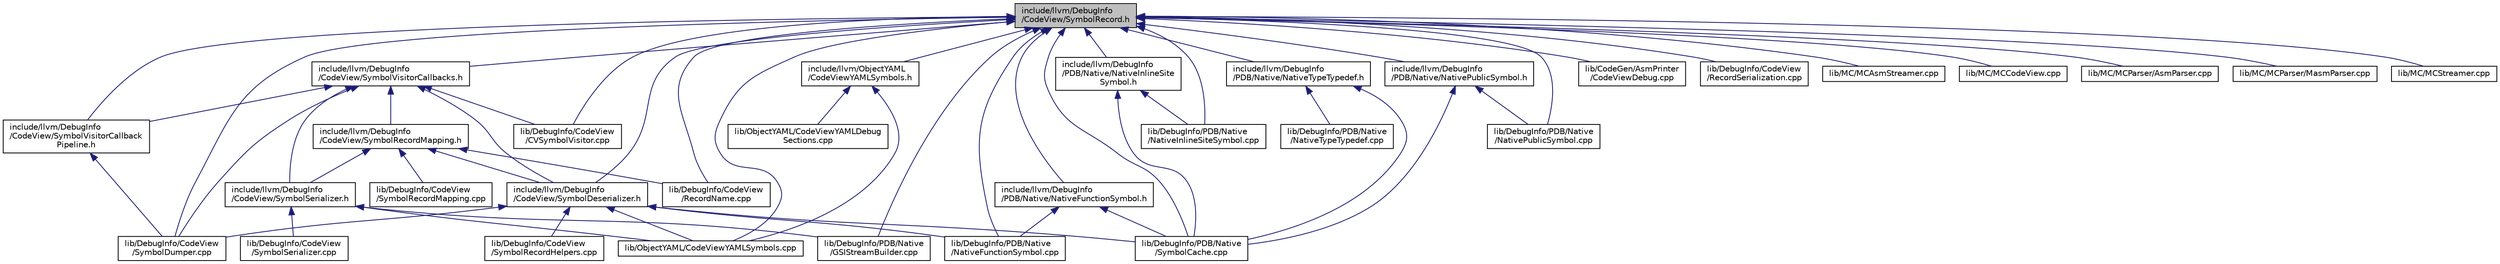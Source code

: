 digraph "include/llvm/DebugInfo/CodeView/SymbolRecord.h"
{
 // LATEX_PDF_SIZE
  bgcolor="transparent";
  edge [fontname="Helvetica",fontsize="10",labelfontname="Helvetica",labelfontsize="10"];
  node [fontname="Helvetica",fontsize="10",shape=record];
  Node1 [label="include/llvm/DebugInfo\l/CodeView/SymbolRecord.h",height=0.2,width=0.4,color="black", fillcolor="grey75", style="filled", fontcolor="black",tooltip=" "];
  Node1 -> Node2 [dir="back",color="midnightblue",fontsize="10",style="solid",fontname="Helvetica"];
  Node2 [label="include/llvm/DebugInfo\l/CodeView/SymbolDeserializer.h",height=0.2,width=0.4,color="black",URL="$SymbolDeserializer_8h.html",tooltip=" "];
  Node2 -> Node3 [dir="back",color="midnightblue",fontsize="10",style="solid",fontname="Helvetica"];
  Node3 [label="lib/DebugInfo/CodeView\l/SymbolDumper.cpp",height=0.2,width=0.4,color="black",URL="$SymbolDumper_8cpp.html",tooltip=" "];
  Node2 -> Node4 [dir="back",color="midnightblue",fontsize="10",style="solid",fontname="Helvetica"];
  Node4 [label="lib/DebugInfo/CodeView\l/SymbolRecordHelpers.cpp",height=0.2,width=0.4,color="black",URL="$SymbolRecordHelpers_8cpp.html",tooltip=" "];
  Node2 -> Node5 [dir="back",color="midnightblue",fontsize="10",style="solid",fontname="Helvetica"];
  Node5 [label="lib/DebugInfo/PDB/Native\l/NativeFunctionSymbol.cpp",height=0.2,width=0.4,color="black",URL="$NativeFunctionSymbol_8cpp.html",tooltip=" "];
  Node2 -> Node6 [dir="back",color="midnightblue",fontsize="10",style="solid",fontname="Helvetica"];
  Node6 [label="lib/DebugInfo/PDB/Native\l/SymbolCache.cpp",height=0.2,width=0.4,color="black",URL="$SymbolCache_8cpp.html",tooltip=" "];
  Node2 -> Node7 [dir="back",color="midnightblue",fontsize="10",style="solid",fontname="Helvetica"];
  Node7 [label="lib/ObjectYAML/CodeViewYAMLSymbols.cpp",height=0.2,width=0.4,color="black",URL="$CodeViewYAMLSymbols_8cpp.html",tooltip=" "];
  Node1 -> Node8 [dir="back",color="midnightblue",fontsize="10",style="solid",fontname="Helvetica"];
  Node8 [label="include/llvm/DebugInfo\l/CodeView/SymbolVisitorCallback\lPipeline.h",height=0.2,width=0.4,color="black",URL="$SymbolVisitorCallbackPipeline_8h.html",tooltip=" "];
  Node8 -> Node3 [dir="back",color="midnightblue",fontsize="10",style="solid",fontname="Helvetica"];
  Node1 -> Node9 [dir="back",color="midnightblue",fontsize="10",style="solid",fontname="Helvetica"];
  Node9 [label="include/llvm/DebugInfo\l/CodeView/SymbolVisitorCallbacks.h",height=0.2,width=0.4,color="black",URL="$SymbolVisitorCallbacks_8h.html",tooltip=" "];
  Node9 -> Node2 [dir="back",color="midnightblue",fontsize="10",style="solid",fontname="Helvetica"];
  Node9 -> Node10 [dir="back",color="midnightblue",fontsize="10",style="solid",fontname="Helvetica"];
  Node10 [label="include/llvm/DebugInfo\l/CodeView/SymbolRecordMapping.h",height=0.2,width=0.4,color="black",URL="$SymbolRecordMapping_8h.html",tooltip=" "];
  Node10 -> Node2 [dir="back",color="midnightblue",fontsize="10",style="solid",fontname="Helvetica"];
  Node10 -> Node11 [dir="back",color="midnightblue",fontsize="10",style="solid",fontname="Helvetica"];
  Node11 [label="include/llvm/DebugInfo\l/CodeView/SymbolSerializer.h",height=0.2,width=0.4,color="black",URL="$SymbolSerializer_8h.html",tooltip=" "];
  Node11 -> Node12 [dir="back",color="midnightblue",fontsize="10",style="solid",fontname="Helvetica"];
  Node12 [label="lib/DebugInfo/CodeView\l/SymbolSerializer.cpp",height=0.2,width=0.4,color="black",URL="$SymbolSerializer_8cpp.html",tooltip=" "];
  Node11 -> Node13 [dir="back",color="midnightblue",fontsize="10",style="solid",fontname="Helvetica"];
  Node13 [label="lib/DebugInfo/PDB/Native\l/GSIStreamBuilder.cpp",height=0.2,width=0.4,color="black",URL="$GSIStreamBuilder_8cpp.html",tooltip=" "];
  Node11 -> Node7 [dir="back",color="midnightblue",fontsize="10",style="solid",fontname="Helvetica"];
  Node10 -> Node14 [dir="back",color="midnightblue",fontsize="10",style="solid",fontname="Helvetica"];
  Node14 [label="lib/DebugInfo/CodeView\l/RecordName.cpp",height=0.2,width=0.4,color="black",URL="$RecordName_8cpp.html",tooltip=" "];
  Node10 -> Node15 [dir="back",color="midnightblue",fontsize="10",style="solid",fontname="Helvetica"];
  Node15 [label="lib/DebugInfo/CodeView\l/SymbolRecordMapping.cpp",height=0.2,width=0.4,color="black",URL="$SymbolRecordMapping_8cpp.html",tooltip=" "];
  Node9 -> Node11 [dir="back",color="midnightblue",fontsize="10",style="solid",fontname="Helvetica"];
  Node9 -> Node8 [dir="back",color="midnightblue",fontsize="10",style="solid",fontname="Helvetica"];
  Node9 -> Node16 [dir="back",color="midnightblue",fontsize="10",style="solid",fontname="Helvetica"];
  Node16 [label="lib/DebugInfo/CodeView\l/CVSymbolVisitor.cpp",height=0.2,width=0.4,color="black",URL="$CVSymbolVisitor_8cpp.html",tooltip=" "];
  Node9 -> Node3 [dir="back",color="midnightblue",fontsize="10",style="solid",fontname="Helvetica"];
  Node1 -> Node17 [dir="back",color="midnightblue",fontsize="10",style="solid",fontname="Helvetica"];
  Node17 [label="include/llvm/DebugInfo\l/PDB/Native/NativeFunctionSymbol.h",height=0.2,width=0.4,color="black",URL="$NativeFunctionSymbol_8h.html",tooltip=" "];
  Node17 -> Node5 [dir="back",color="midnightblue",fontsize="10",style="solid",fontname="Helvetica"];
  Node17 -> Node6 [dir="back",color="midnightblue",fontsize="10",style="solid",fontname="Helvetica"];
  Node1 -> Node18 [dir="back",color="midnightblue",fontsize="10",style="solid",fontname="Helvetica"];
  Node18 [label="include/llvm/DebugInfo\l/PDB/Native/NativeInlineSite\lSymbol.h",height=0.2,width=0.4,color="black",URL="$NativeInlineSiteSymbol_8h.html",tooltip=" "];
  Node18 -> Node19 [dir="back",color="midnightblue",fontsize="10",style="solid",fontname="Helvetica"];
  Node19 [label="lib/DebugInfo/PDB/Native\l/NativeInlineSiteSymbol.cpp",height=0.2,width=0.4,color="black",URL="$NativeInlineSiteSymbol_8cpp.html",tooltip=" "];
  Node18 -> Node6 [dir="back",color="midnightblue",fontsize="10",style="solid",fontname="Helvetica"];
  Node1 -> Node20 [dir="back",color="midnightblue",fontsize="10",style="solid",fontname="Helvetica"];
  Node20 [label="include/llvm/DebugInfo\l/PDB/Native/NativePublicSymbol.h",height=0.2,width=0.4,color="black",URL="$NativePublicSymbol_8h.html",tooltip=" "];
  Node20 -> Node21 [dir="back",color="midnightblue",fontsize="10",style="solid",fontname="Helvetica"];
  Node21 [label="lib/DebugInfo/PDB/Native\l/NativePublicSymbol.cpp",height=0.2,width=0.4,color="black",URL="$NativePublicSymbol_8cpp.html",tooltip=" "];
  Node20 -> Node6 [dir="back",color="midnightblue",fontsize="10",style="solid",fontname="Helvetica"];
  Node1 -> Node22 [dir="back",color="midnightblue",fontsize="10",style="solid",fontname="Helvetica"];
  Node22 [label="include/llvm/DebugInfo\l/PDB/Native/NativeTypeTypedef.h",height=0.2,width=0.4,color="black",URL="$NativeTypeTypedef_8h.html",tooltip=" "];
  Node22 -> Node23 [dir="back",color="midnightblue",fontsize="10",style="solid",fontname="Helvetica"];
  Node23 [label="lib/DebugInfo/PDB/Native\l/NativeTypeTypedef.cpp",height=0.2,width=0.4,color="black",URL="$NativeTypeTypedef_8cpp.html",tooltip=" "];
  Node22 -> Node6 [dir="back",color="midnightblue",fontsize="10",style="solid",fontname="Helvetica"];
  Node1 -> Node24 [dir="back",color="midnightblue",fontsize="10",style="solid",fontname="Helvetica"];
  Node24 [label="include/llvm/ObjectYAML\l/CodeViewYAMLSymbols.h",height=0.2,width=0.4,color="black",URL="$CodeViewYAMLSymbols_8h.html",tooltip=" "];
  Node24 -> Node25 [dir="back",color="midnightblue",fontsize="10",style="solid",fontname="Helvetica"];
  Node25 [label="lib/ObjectYAML/CodeViewYAMLDebug\lSections.cpp",height=0.2,width=0.4,color="black",URL="$CodeViewYAMLDebugSections_8cpp.html",tooltip=" "];
  Node24 -> Node7 [dir="back",color="midnightblue",fontsize="10",style="solid",fontname="Helvetica"];
  Node1 -> Node26 [dir="back",color="midnightblue",fontsize="10",style="solid",fontname="Helvetica"];
  Node26 [label="lib/CodeGen/AsmPrinter\l/CodeViewDebug.cpp",height=0.2,width=0.4,color="black",URL="$CodeViewDebug_8cpp.html",tooltip=" "];
  Node1 -> Node16 [dir="back",color="midnightblue",fontsize="10",style="solid",fontname="Helvetica"];
  Node1 -> Node14 [dir="back",color="midnightblue",fontsize="10",style="solid",fontname="Helvetica"];
  Node1 -> Node27 [dir="back",color="midnightblue",fontsize="10",style="solid",fontname="Helvetica"];
  Node27 [label="lib/DebugInfo/CodeView\l/RecordSerialization.cpp",height=0.2,width=0.4,color="black",URL="$RecordSerialization_8cpp.html",tooltip=" "];
  Node1 -> Node3 [dir="back",color="midnightblue",fontsize="10",style="solid",fontname="Helvetica"];
  Node1 -> Node13 [dir="back",color="midnightblue",fontsize="10",style="solid",fontname="Helvetica"];
  Node1 -> Node5 [dir="back",color="midnightblue",fontsize="10",style="solid",fontname="Helvetica"];
  Node1 -> Node19 [dir="back",color="midnightblue",fontsize="10",style="solid",fontname="Helvetica"];
  Node1 -> Node21 [dir="back",color="midnightblue",fontsize="10",style="solid",fontname="Helvetica"];
  Node1 -> Node6 [dir="back",color="midnightblue",fontsize="10",style="solid",fontname="Helvetica"];
  Node1 -> Node28 [dir="back",color="midnightblue",fontsize="10",style="solid",fontname="Helvetica"];
  Node28 [label="lib/MC/MCAsmStreamer.cpp",height=0.2,width=0.4,color="black",URL="$MCAsmStreamer_8cpp.html",tooltip=" "];
  Node1 -> Node29 [dir="back",color="midnightblue",fontsize="10",style="solid",fontname="Helvetica"];
  Node29 [label="lib/MC/MCCodeView.cpp",height=0.2,width=0.4,color="black",URL="$MCCodeView_8cpp.html",tooltip=" "];
  Node1 -> Node30 [dir="back",color="midnightblue",fontsize="10",style="solid",fontname="Helvetica"];
  Node30 [label="lib/MC/MCParser/AsmParser.cpp",height=0.2,width=0.4,color="black",URL="$AsmParser_8cpp.html",tooltip=" "];
  Node1 -> Node31 [dir="back",color="midnightblue",fontsize="10",style="solid",fontname="Helvetica"];
  Node31 [label="lib/MC/MCParser/MasmParser.cpp",height=0.2,width=0.4,color="black",URL="$MasmParser_8cpp.html",tooltip=" "];
  Node1 -> Node32 [dir="back",color="midnightblue",fontsize="10",style="solid",fontname="Helvetica"];
  Node32 [label="lib/MC/MCStreamer.cpp",height=0.2,width=0.4,color="black",URL="$MCStreamer_8cpp.html",tooltip=" "];
  Node1 -> Node7 [dir="back",color="midnightblue",fontsize="10",style="solid",fontname="Helvetica"];
}
